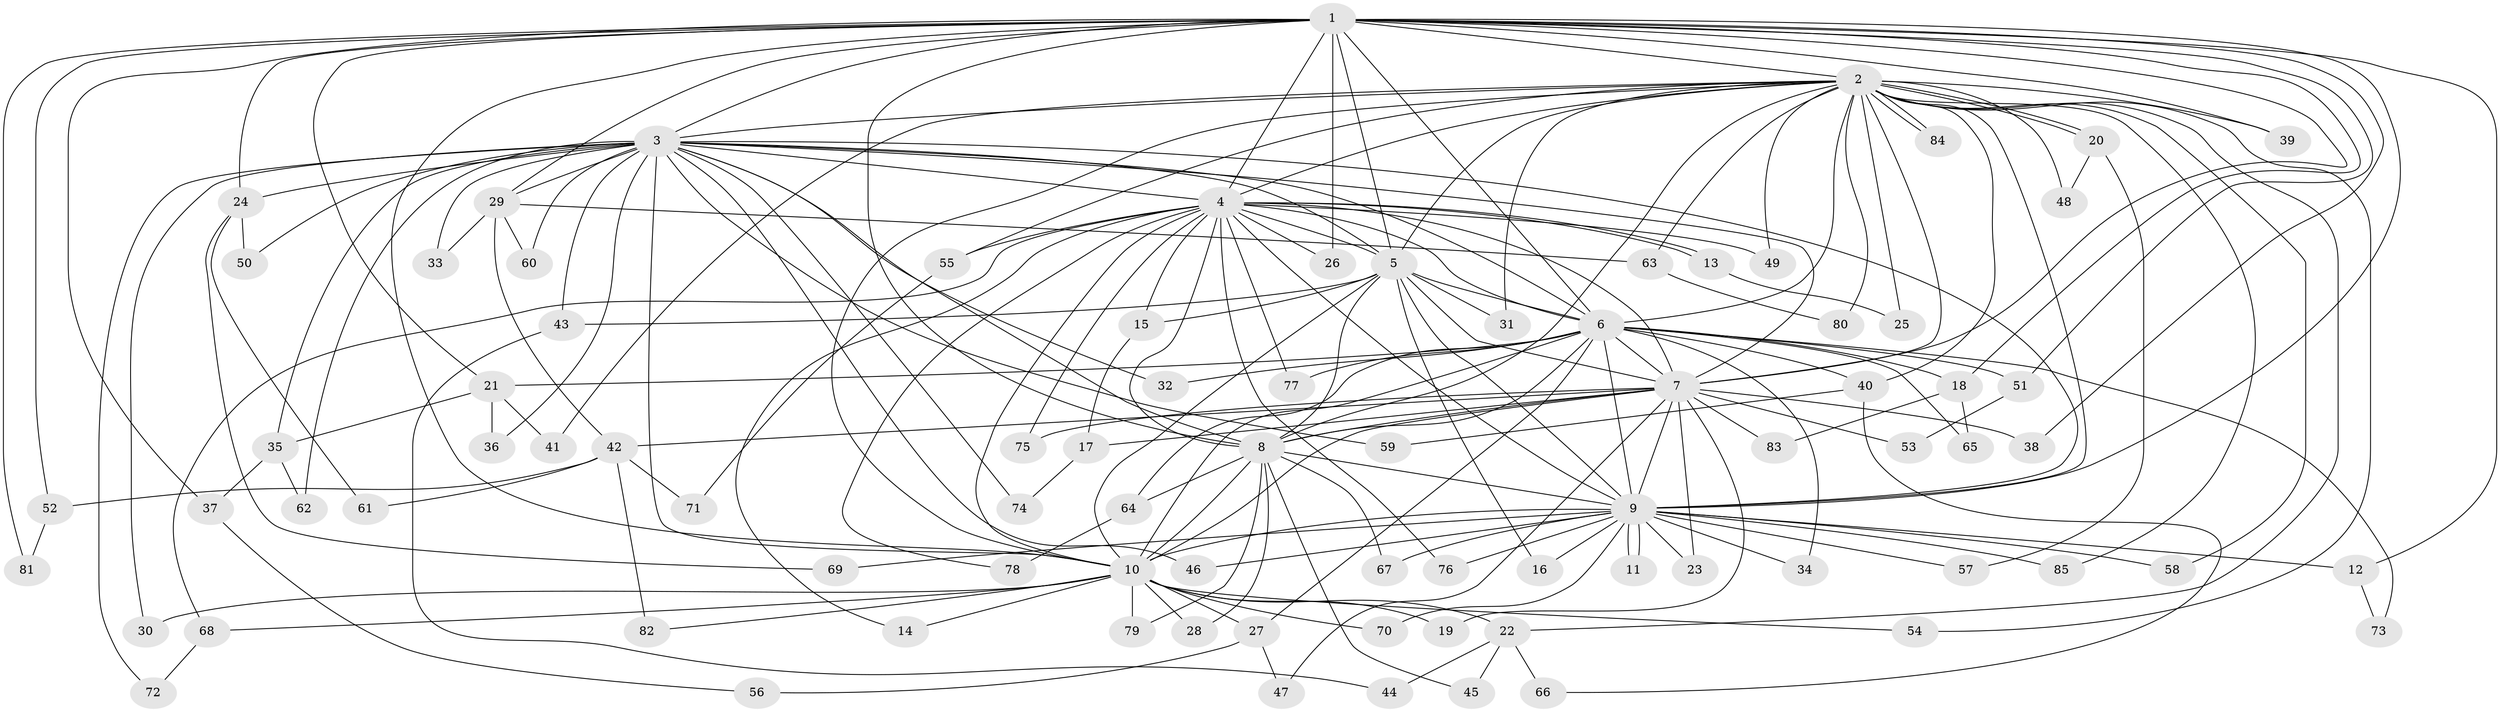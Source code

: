 // Generated by graph-tools (version 1.1) at 2025/25/03/09/25 03:25:40]
// undirected, 85 vertices, 195 edges
graph export_dot {
graph [start="1"]
  node [color=gray90,style=filled];
  1;
  2;
  3;
  4;
  5;
  6;
  7;
  8;
  9;
  10;
  11;
  12;
  13;
  14;
  15;
  16;
  17;
  18;
  19;
  20;
  21;
  22;
  23;
  24;
  25;
  26;
  27;
  28;
  29;
  30;
  31;
  32;
  33;
  34;
  35;
  36;
  37;
  38;
  39;
  40;
  41;
  42;
  43;
  44;
  45;
  46;
  47;
  48;
  49;
  50;
  51;
  52;
  53;
  54;
  55;
  56;
  57;
  58;
  59;
  60;
  61;
  62;
  63;
  64;
  65;
  66;
  67;
  68;
  69;
  70;
  71;
  72;
  73;
  74;
  75;
  76;
  77;
  78;
  79;
  80;
  81;
  82;
  83;
  84;
  85;
  1 -- 2;
  1 -- 3;
  1 -- 4;
  1 -- 5;
  1 -- 6;
  1 -- 7;
  1 -- 8;
  1 -- 9;
  1 -- 10;
  1 -- 12;
  1 -- 18;
  1 -- 21;
  1 -- 24;
  1 -- 26;
  1 -- 29;
  1 -- 37;
  1 -- 38;
  1 -- 39;
  1 -- 51;
  1 -- 52;
  1 -- 81;
  2 -- 3;
  2 -- 4;
  2 -- 5;
  2 -- 6;
  2 -- 7;
  2 -- 8;
  2 -- 9;
  2 -- 10;
  2 -- 20;
  2 -- 20;
  2 -- 22;
  2 -- 25;
  2 -- 31;
  2 -- 39;
  2 -- 40;
  2 -- 41;
  2 -- 48;
  2 -- 49;
  2 -- 54;
  2 -- 55;
  2 -- 58;
  2 -- 63;
  2 -- 80;
  2 -- 84;
  2 -- 84;
  2 -- 85;
  3 -- 4;
  3 -- 5;
  3 -- 6;
  3 -- 7;
  3 -- 8;
  3 -- 9;
  3 -- 10;
  3 -- 24;
  3 -- 29;
  3 -- 30;
  3 -- 32;
  3 -- 33;
  3 -- 35;
  3 -- 36;
  3 -- 43;
  3 -- 46;
  3 -- 50;
  3 -- 59;
  3 -- 60;
  3 -- 62;
  3 -- 72;
  3 -- 74;
  4 -- 5;
  4 -- 6;
  4 -- 7;
  4 -- 8;
  4 -- 9;
  4 -- 10;
  4 -- 13;
  4 -- 13;
  4 -- 14;
  4 -- 15;
  4 -- 26;
  4 -- 49;
  4 -- 55;
  4 -- 68;
  4 -- 75;
  4 -- 76;
  4 -- 77;
  4 -- 78;
  5 -- 6;
  5 -- 7;
  5 -- 8;
  5 -- 9;
  5 -- 10;
  5 -- 15;
  5 -- 16;
  5 -- 31;
  5 -- 43;
  6 -- 7;
  6 -- 8;
  6 -- 9;
  6 -- 10;
  6 -- 18;
  6 -- 21;
  6 -- 27;
  6 -- 32;
  6 -- 34;
  6 -- 40;
  6 -- 51;
  6 -- 64;
  6 -- 65;
  6 -- 73;
  6 -- 77;
  7 -- 8;
  7 -- 9;
  7 -- 10;
  7 -- 17;
  7 -- 19;
  7 -- 23;
  7 -- 38;
  7 -- 42;
  7 -- 47;
  7 -- 53;
  7 -- 75;
  7 -- 83;
  8 -- 9;
  8 -- 10;
  8 -- 28;
  8 -- 45;
  8 -- 64;
  8 -- 67;
  8 -- 79;
  9 -- 10;
  9 -- 11;
  9 -- 11;
  9 -- 12;
  9 -- 16;
  9 -- 23;
  9 -- 34;
  9 -- 46;
  9 -- 57;
  9 -- 58;
  9 -- 67;
  9 -- 69;
  9 -- 70;
  9 -- 76;
  9 -- 85;
  10 -- 14;
  10 -- 19;
  10 -- 22;
  10 -- 27;
  10 -- 28;
  10 -- 30;
  10 -- 54;
  10 -- 68;
  10 -- 70;
  10 -- 79;
  10 -- 82;
  12 -- 73;
  13 -- 25;
  15 -- 17;
  17 -- 74;
  18 -- 65;
  18 -- 83;
  20 -- 48;
  20 -- 57;
  21 -- 35;
  21 -- 36;
  21 -- 41;
  22 -- 44;
  22 -- 45;
  22 -- 66;
  24 -- 50;
  24 -- 61;
  24 -- 69;
  27 -- 47;
  27 -- 56;
  29 -- 33;
  29 -- 42;
  29 -- 60;
  29 -- 63;
  35 -- 37;
  35 -- 62;
  37 -- 56;
  40 -- 59;
  40 -- 66;
  42 -- 52;
  42 -- 61;
  42 -- 71;
  42 -- 82;
  43 -- 44;
  51 -- 53;
  52 -- 81;
  55 -- 71;
  63 -- 80;
  64 -- 78;
  68 -- 72;
}
